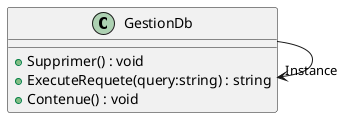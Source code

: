 @startuml
class GestionDb {
    + Supprimer() : void
    + ExecuteRequete(query:string) : string
    + Contenue() : void
}
GestionDb --> "Instance" GestionDb
@enduml
